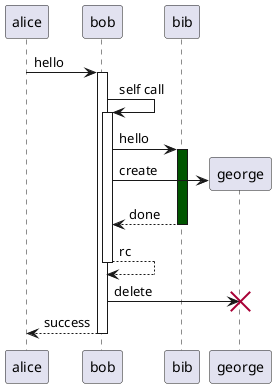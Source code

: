 @startuml Example sequence chart
alice -> bob ++ : hello
bob -> bob ++ : self call
bob -> bib ++  #005500 : hello
bob -> george ** : create
return done
return rc
bob -> george !! : delete
return success
@enduml
